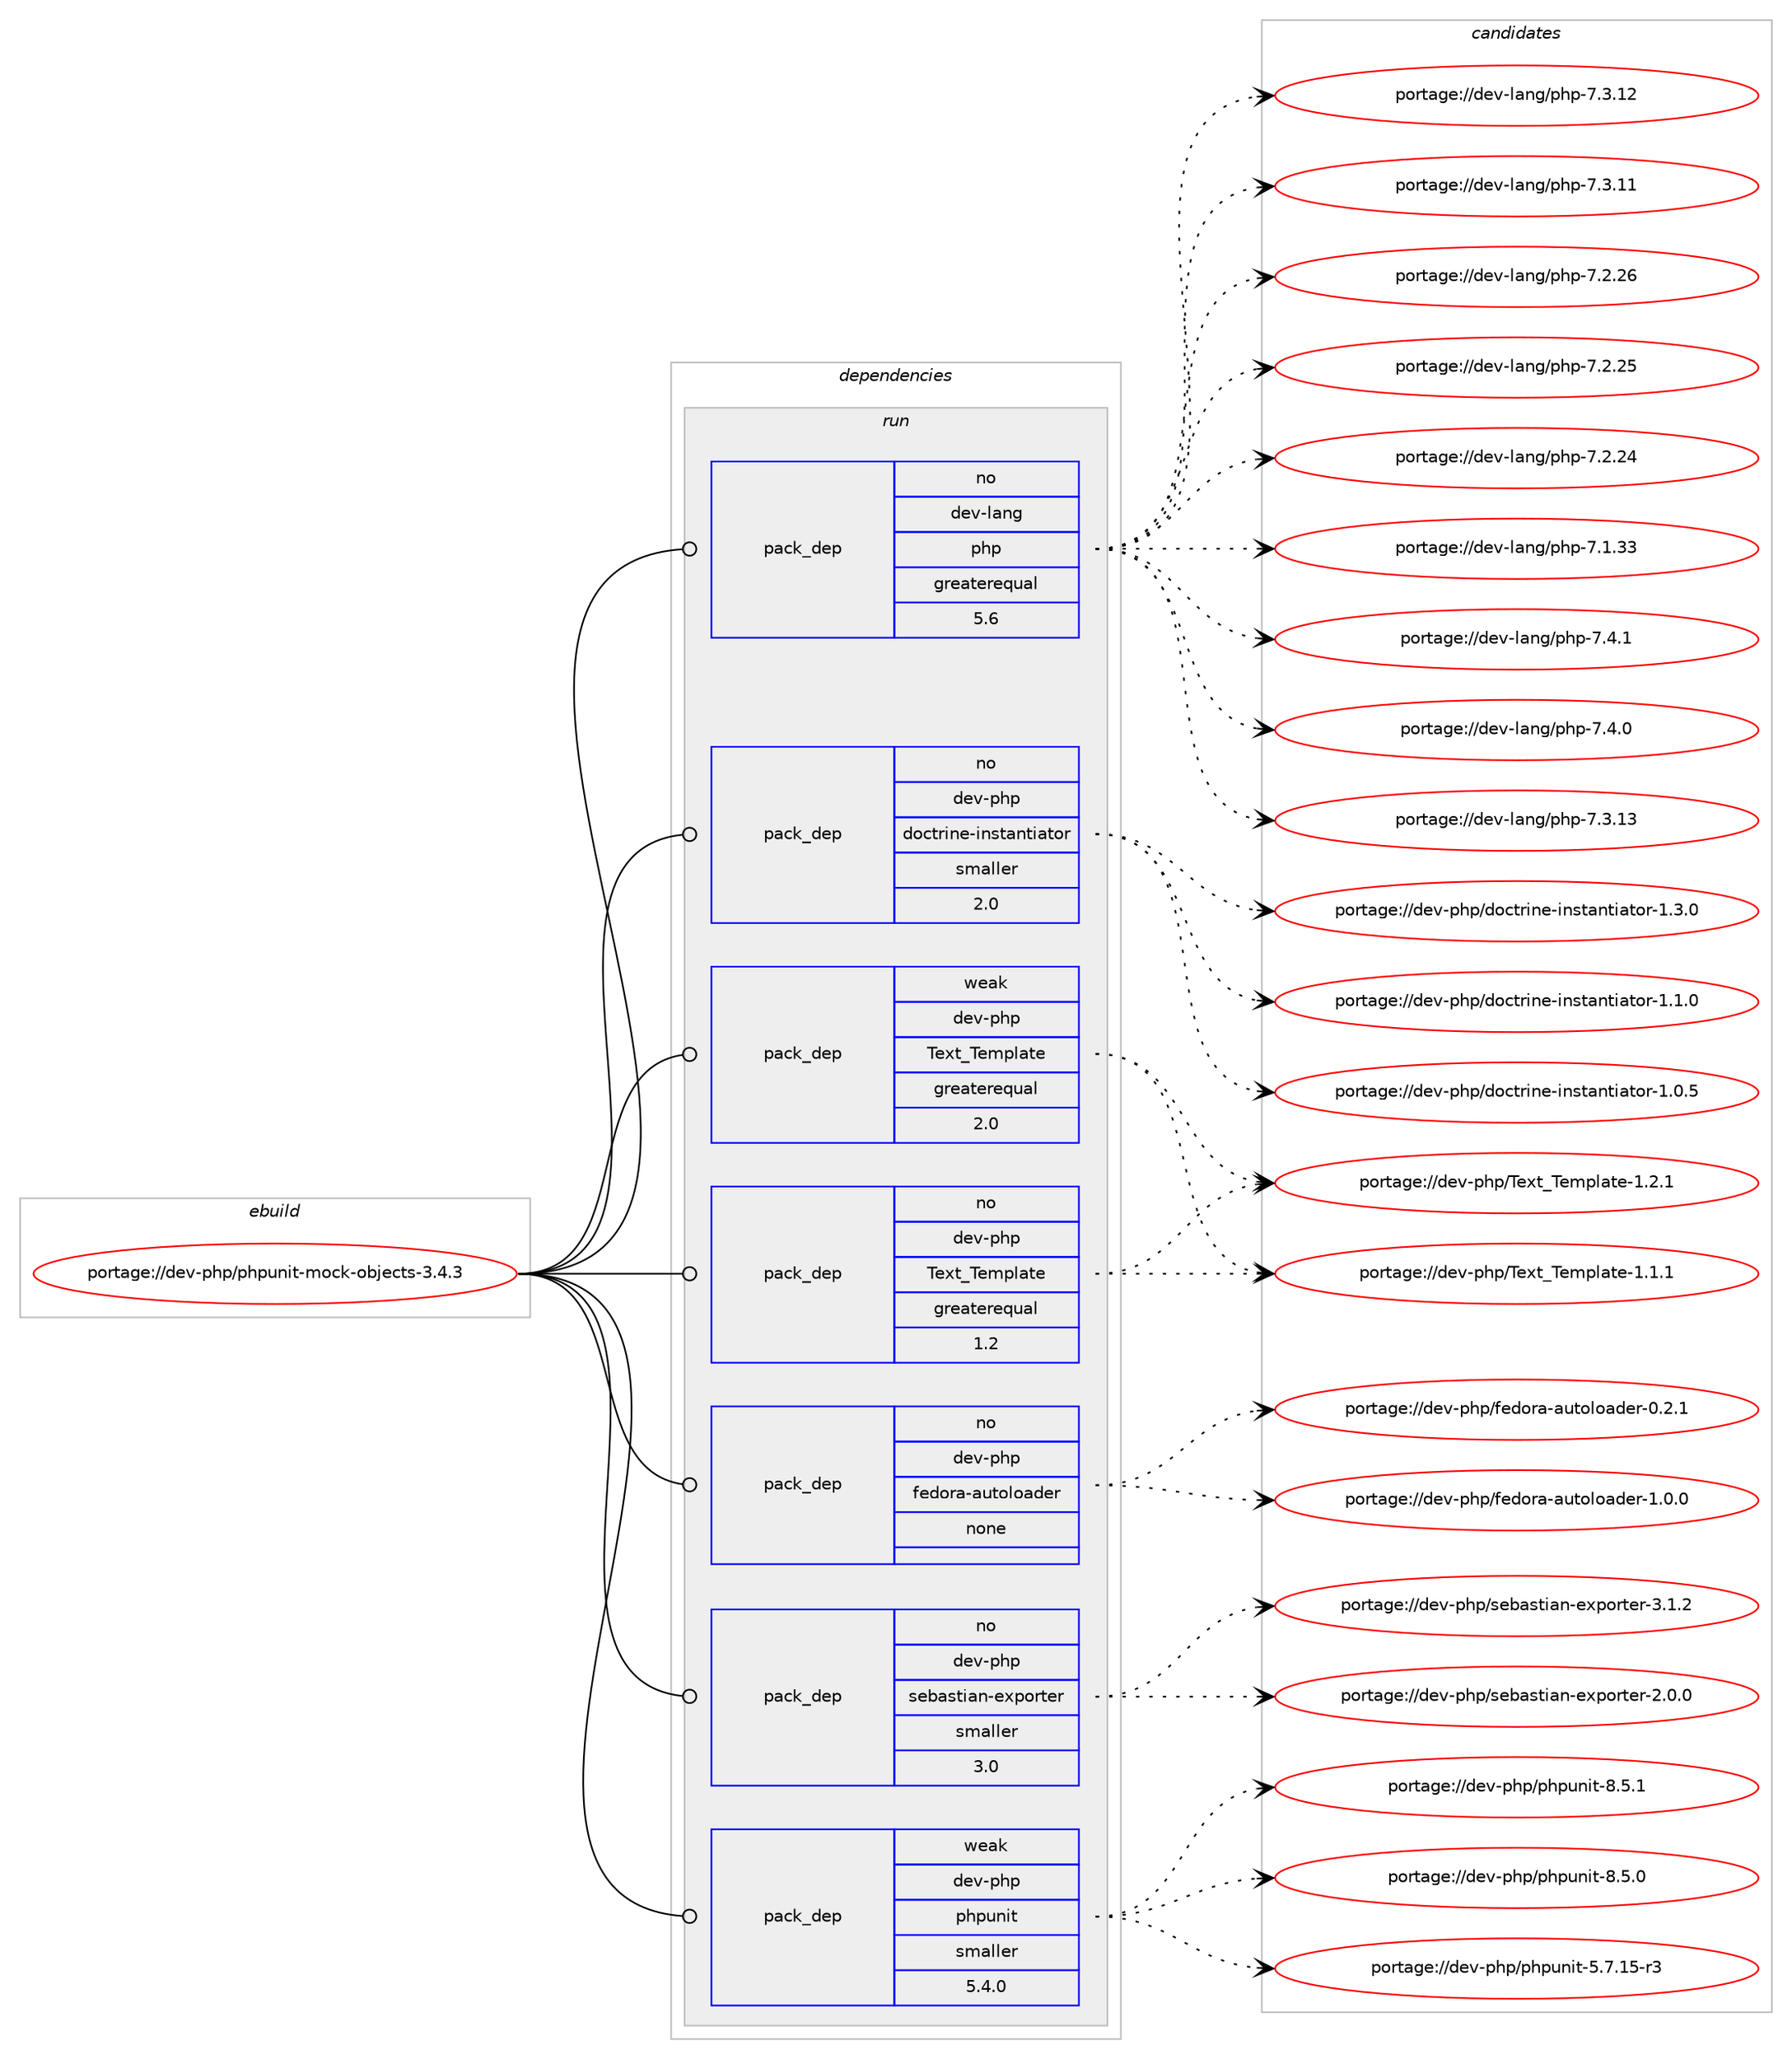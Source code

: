 digraph prolog {

# *************
# Graph options
# *************

newrank=true;
concentrate=true;
compound=true;
graph [rankdir=LR,fontname=Helvetica,fontsize=10,ranksep=1.5];#, ranksep=2.5, nodesep=0.2];
edge  [arrowhead=vee];
node  [fontname=Helvetica,fontsize=10];

# **********
# The ebuild
# **********

subgraph cluster_leftcol {
color=gray;
rank=same;
label=<<i>ebuild</i>>;
id [label="portage://dev-php/phpunit-mock-objects-3.4.3", color=red, width=4, href="../dev-php/phpunit-mock-objects-3.4.3.svg"];
}

# ****************
# The dependencies
# ****************

subgraph cluster_midcol {
color=gray;
label=<<i>dependencies</i>>;
subgraph cluster_compile {
fillcolor="#eeeeee";
style=filled;
label=<<i>compile</i>>;
}
subgraph cluster_compileandrun {
fillcolor="#eeeeee";
style=filled;
label=<<i>compile and run</i>>;
}
subgraph cluster_run {
fillcolor="#eeeeee";
style=filled;
label=<<i>run</i>>;
subgraph pack349579 {
dependency474518 [label=<<TABLE BORDER="0" CELLBORDER="1" CELLSPACING="0" CELLPADDING="4" WIDTH="220"><TR><TD ROWSPAN="6" CELLPADDING="30">pack_dep</TD></TR><TR><TD WIDTH="110">no</TD></TR><TR><TD>dev-lang</TD></TR><TR><TD>php</TD></TR><TR><TD>greaterequal</TD></TR><TR><TD>5.6</TD></TR></TABLE>>, shape=none, color=blue];
}
id:e -> dependency474518:w [weight=20,style="solid",arrowhead="odot"];
subgraph pack349580 {
dependency474519 [label=<<TABLE BORDER="0" CELLBORDER="1" CELLSPACING="0" CELLPADDING="4" WIDTH="220"><TR><TD ROWSPAN="6" CELLPADDING="30">pack_dep</TD></TR><TR><TD WIDTH="110">no</TD></TR><TR><TD>dev-php</TD></TR><TR><TD>Text_Template</TD></TR><TR><TD>greaterequal</TD></TR><TR><TD>1.2</TD></TR></TABLE>>, shape=none, color=blue];
}
id:e -> dependency474519:w [weight=20,style="solid",arrowhead="odot"];
subgraph pack349581 {
dependency474520 [label=<<TABLE BORDER="0" CELLBORDER="1" CELLSPACING="0" CELLPADDING="4" WIDTH="220"><TR><TD ROWSPAN="6" CELLPADDING="30">pack_dep</TD></TR><TR><TD WIDTH="110">no</TD></TR><TR><TD>dev-php</TD></TR><TR><TD>doctrine-instantiator</TD></TR><TR><TD>smaller</TD></TR><TR><TD>2.0</TD></TR></TABLE>>, shape=none, color=blue];
}
id:e -> dependency474520:w [weight=20,style="solid",arrowhead="odot"];
subgraph pack349582 {
dependency474521 [label=<<TABLE BORDER="0" CELLBORDER="1" CELLSPACING="0" CELLPADDING="4" WIDTH="220"><TR><TD ROWSPAN="6" CELLPADDING="30">pack_dep</TD></TR><TR><TD WIDTH="110">no</TD></TR><TR><TD>dev-php</TD></TR><TR><TD>fedora-autoloader</TD></TR><TR><TD>none</TD></TR><TR><TD></TD></TR></TABLE>>, shape=none, color=blue];
}
id:e -> dependency474521:w [weight=20,style="solid",arrowhead="odot"];
subgraph pack349583 {
dependency474522 [label=<<TABLE BORDER="0" CELLBORDER="1" CELLSPACING="0" CELLPADDING="4" WIDTH="220"><TR><TD ROWSPAN="6" CELLPADDING="30">pack_dep</TD></TR><TR><TD WIDTH="110">no</TD></TR><TR><TD>dev-php</TD></TR><TR><TD>sebastian-exporter</TD></TR><TR><TD>smaller</TD></TR><TR><TD>3.0</TD></TR></TABLE>>, shape=none, color=blue];
}
id:e -> dependency474522:w [weight=20,style="solid",arrowhead="odot"];
subgraph pack349584 {
dependency474523 [label=<<TABLE BORDER="0" CELLBORDER="1" CELLSPACING="0" CELLPADDING="4" WIDTH="220"><TR><TD ROWSPAN="6" CELLPADDING="30">pack_dep</TD></TR><TR><TD WIDTH="110">weak</TD></TR><TR><TD>dev-php</TD></TR><TR><TD>Text_Template</TD></TR><TR><TD>greaterequal</TD></TR><TR><TD>2.0</TD></TR></TABLE>>, shape=none, color=blue];
}
id:e -> dependency474523:w [weight=20,style="solid",arrowhead="odot"];
subgraph pack349585 {
dependency474524 [label=<<TABLE BORDER="0" CELLBORDER="1" CELLSPACING="0" CELLPADDING="4" WIDTH="220"><TR><TD ROWSPAN="6" CELLPADDING="30">pack_dep</TD></TR><TR><TD WIDTH="110">weak</TD></TR><TR><TD>dev-php</TD></TR><TR><TD>phpunit</TD></TR><TR><TD>smaller</TD></TR><TR><TD>5.4.0</TD></TR></TABLE>>, shape=none, color=blue];
}
id:e -> dependency474524:w [weight=20,style="solid",arrowhead="odot"];
}
}

# **************
# The candidates
# **************

subgraph cluster_choices {
rank=same;
color=gray;
label=<<i>candidates</i>>;

subgraph choice349579 {
color=black;
nodesep=1;
choice100101118451089711010347112104112455546524649 [label="portage://dev-lang/php-7.4.1", color=red, width=4,href="../dev-lang/php-7.4.1.svg"];
choice100101118451089711010347112104112455546524648 [label="portage://dev-lang/php-7.4.0", color=red, width=4,href="../dev-lang/php-7.4.0.svg"];
choice10010111845108971101034711210411245554651464951 [label="portage://dev-lang/php-7.3.13", color=red, width=4,href="../dev-lang/php-7.3.13.svg"];
choice10010111845108971101034711210411245554651464950 [label="portage://dev-lang/php-7.3.12", color=red, width=4,href="../dev-lang/php-7.3.12.svg"];
choice10010111845108971101034711210411245554651464949 [label="portage://dev-lang/php-7.3.11", color=red, width=4,href="../dev-lang/php-7.3.11.svg"];
choice10010111845108971101034711210411245554650465054 [label="portage://dev-lang/php-7.2.26", color=red, width=4,href="../dev-lang/php-7.2.26.svg"];
choice10010111845108971101034711210411245554650465053 [label="portage://dev-lang/php-7.2.25", color=red, width=4,href="../dev-lang/php-7.2.25.svg"];
choice10010111845108971101034711210411245554650465052 [label="portage://dev-lang/php-7.2.24", color=red, width=4,href="../dev-lang/php-7.2.24.svg"];
choice10010111845108971101034711210411245554649465151 [label="portage://dev-lang/php-7.1.33", color=red, width=4,href="../dev-lang/php-7.1.33.svg"];
dependency474518:e -> choice100101118451089711010347112104112455546524649:w [style=dotted,weight="100"];
dependency474518:e -> choice100101118451089711010347112104112455546524648:w [style=dotted,weight="100"];
dependency474518:e -> choice10010111845108971101034711210411245554651464951:w [style=dotted,weight="100"];
dependency474518:e -> choice10010111845108971101034711210411245554651464950:w [style=dotted,weight="100"];
dependency474518:e -> choice10010111845108971101034711210411245554651464949:w [style=dotted,weight="100"];
dependency474518:e -> choice10010111845108971101034711210411245554650465054:w [style=dotted,weight="100"];
dependency474518:e -> choice10010111845108971101034711210411245554650465053:w [style=dotted,weight="100"];
dependency474518:e -> choice10010111845108971101034711210411245554650465052:w [style=dotted,weight="100"];
dependency474518:e -> choice10010111845108971101034711210411245554649465151:w [style=dotted,weight="100"];
}
subgraph choice349580 {
color=black;
nodesep=1;
choice100101118451121041124784101120116958410110911210897116101454946504649 [label="portage://dev-php/Text_Template-1.2.1", color=red, width=4,href="../dev-php/Text_Template-1.2.1.svg"];
choice100101118451121041124784101120116958410110911210897116101454946494649 [label="portage://dev-php/Text_Template-1.1.1", color=red, width=4,href="../dev-php/Text_Template-1.1.1.svg"];
dependency474519:e -> choice100101118451121041124784101120116958410110911210897116101454946504649:w [style=dotted,weight="100"];
dependency474519:e -> choice100101118451121041124784101120116958410110911210897116101454946494649:w [style=dotted,weight="100"];
}
subgraph choice349581 {
color=black;
nodesep=1;
choice100101118451121041124710011199116114105110101451051101151169711011610597116111114454946514648 [label="portage://dev-php/doctrine-instantiator-1.3.0", color=red, width=4,href="../dev-php/doctrine-instantiator-1.3.0.svg"];
choice100101118451121041124710011199116114105110101451051101151169711011610597116111114454946494648 [label="portage://dev-php/doctrine-instantiator-1.1.0", color=red, width=4,href="../dev-php/doctrine-instantiator-1.1.0.svg"];
choice100101118451121041124710011199116114105110101451051101151169711011610597116111114454946484653 [label="portage://dev-php/doctrine-instantiator-1.0.5", color=red, width=4,href="../dev-php/doctrine-instantiator-1.0.5.svg"];
dependency474520:e -> choice100101118451121041124710011199116114105110101451051101151169711011610597116111114454946514648:w [style=dotted,weight="100"];
dependency474520:e -> choice100101118451121041124710011199116114105110101451051101151169711011610597116111114454946494648:w [style=dotted,weight="100"];
dependency474520:e -> choice100101118451121041124710011199116114105110101451051101151169711011610597116111114454946484653:w [style=dotted,weight="100"];
}
subgraph choice349582 {
color=black;
nodesep=1;
choice100101118451121041124710210110011111497459711711611110811197100101114454946484648 [label="portage://dev-php/fedora-autoloader-1.0.0", color=red, width=4,href="../dev-php/fedora-autoloader-1.0.0.svg"];
choice100101118451121041124710210110011111497459711711611110811197100101114454846504649 [label="portage://dev-php/fedora-autoloader-0.2.1", color=red, width=4,href="../dev-php/fedora-autoloader-0.2.1.svg"];
dependency474521:e -> choice100101118451121041124710210110011111497459711711611110811197100101114454946484648:w [style=dotted,weight="100"];
dependency474521:e -> choice100101118451121041124710210110011111497459711711611110811197100101114454846504649:w [style=dotted,weight="100"];
}
subgraph choice349583 {
color=black;
nodesep=1;
choice100101118451121041124711510198971151161059711045101120112111114116101114455146494650 [label="portage://dev-php/sebastian-exporter-3.1.2", color=red, width=4,href="../dev-php/sebastian-exporter-3.1.2.svg"];
choice100101118451121041124711510198971151161059711045101120112111114116101114455046484648 [label="portage://dev-php/sebastian-exporter-2.0.0", color=red, width=4,href="../dev-php/sebastian-exporter-2.0.0.svg"];
dependency474522:e -> choice100101118451121041124711510198971151161059711045101120112111114116101114455146494650:w [style=dotted,weight="100"];
dependency474522:e -> choice100101118451121041124711510198971151161059711045101120112111114116101114455046484648:w [style=dotted,weight="100"];
}
subgraph choice349584 {
color=black;
nodesep=1;
choice100101118451121041124784101120116958410110911210897116101454946504649 [label="portage://dev-php/Text_Template-1.2.1", color=red, width=4,href="../dev-php/Text_Template-1.2.1.svg"];
choice100101118451121041124784101120116958410110911210897116101454946494649 [label="portage://dev-php/Text_Template-1.1.1", color=red, width=4,href="../dev-php/Text_Template-1.1.1.svg"];
dependency474523:e -> choice100101118451121041124784101120116958410110911210897116101454946504649:w [style=dotted,weight="100"];
dependency474523:e -> choice100101118451121041124784101120116958410110911210897116101454946494649:w [style=dotted,weight="100"];
}
subgraph choice349585 {
color=black;
nodesep=1;
choice1001011184511210411247112104112117110105116455646534649 [label="portage://dev-php/phpunit-8.5.1", color=red, width=4,href="../dev-php/phpunit-8.5.1.svg"];
choice1001011184511210411247112104112117110105116455646534648 [label="portage://dev-php/phpunit-8.5.0", color=red, width=4,href="../dev-php/phpunit-8.5.0.svg"];
choice1001011184511210411247112104112117110105116455346554649534511451 [label="portage://dev-php/phpunit-5.7.15-r3", color=red, width=4,href="../dev-php/phpunit-5.7.15-r3.svg"];
dependency474524:e -> choice1001011184511210411247112104112117110105116455646534649:w [style=dotted,weight="100"];
dependency474524:e -> choice1001011184511210411247112104112117110105116455646534648:w [style=dotted,weight="100"];
dependency474524:e -> choice1001011184511210411247112104112117110105116455346554649534511451:w [style=dotted,weight="100"];
}
}

}
